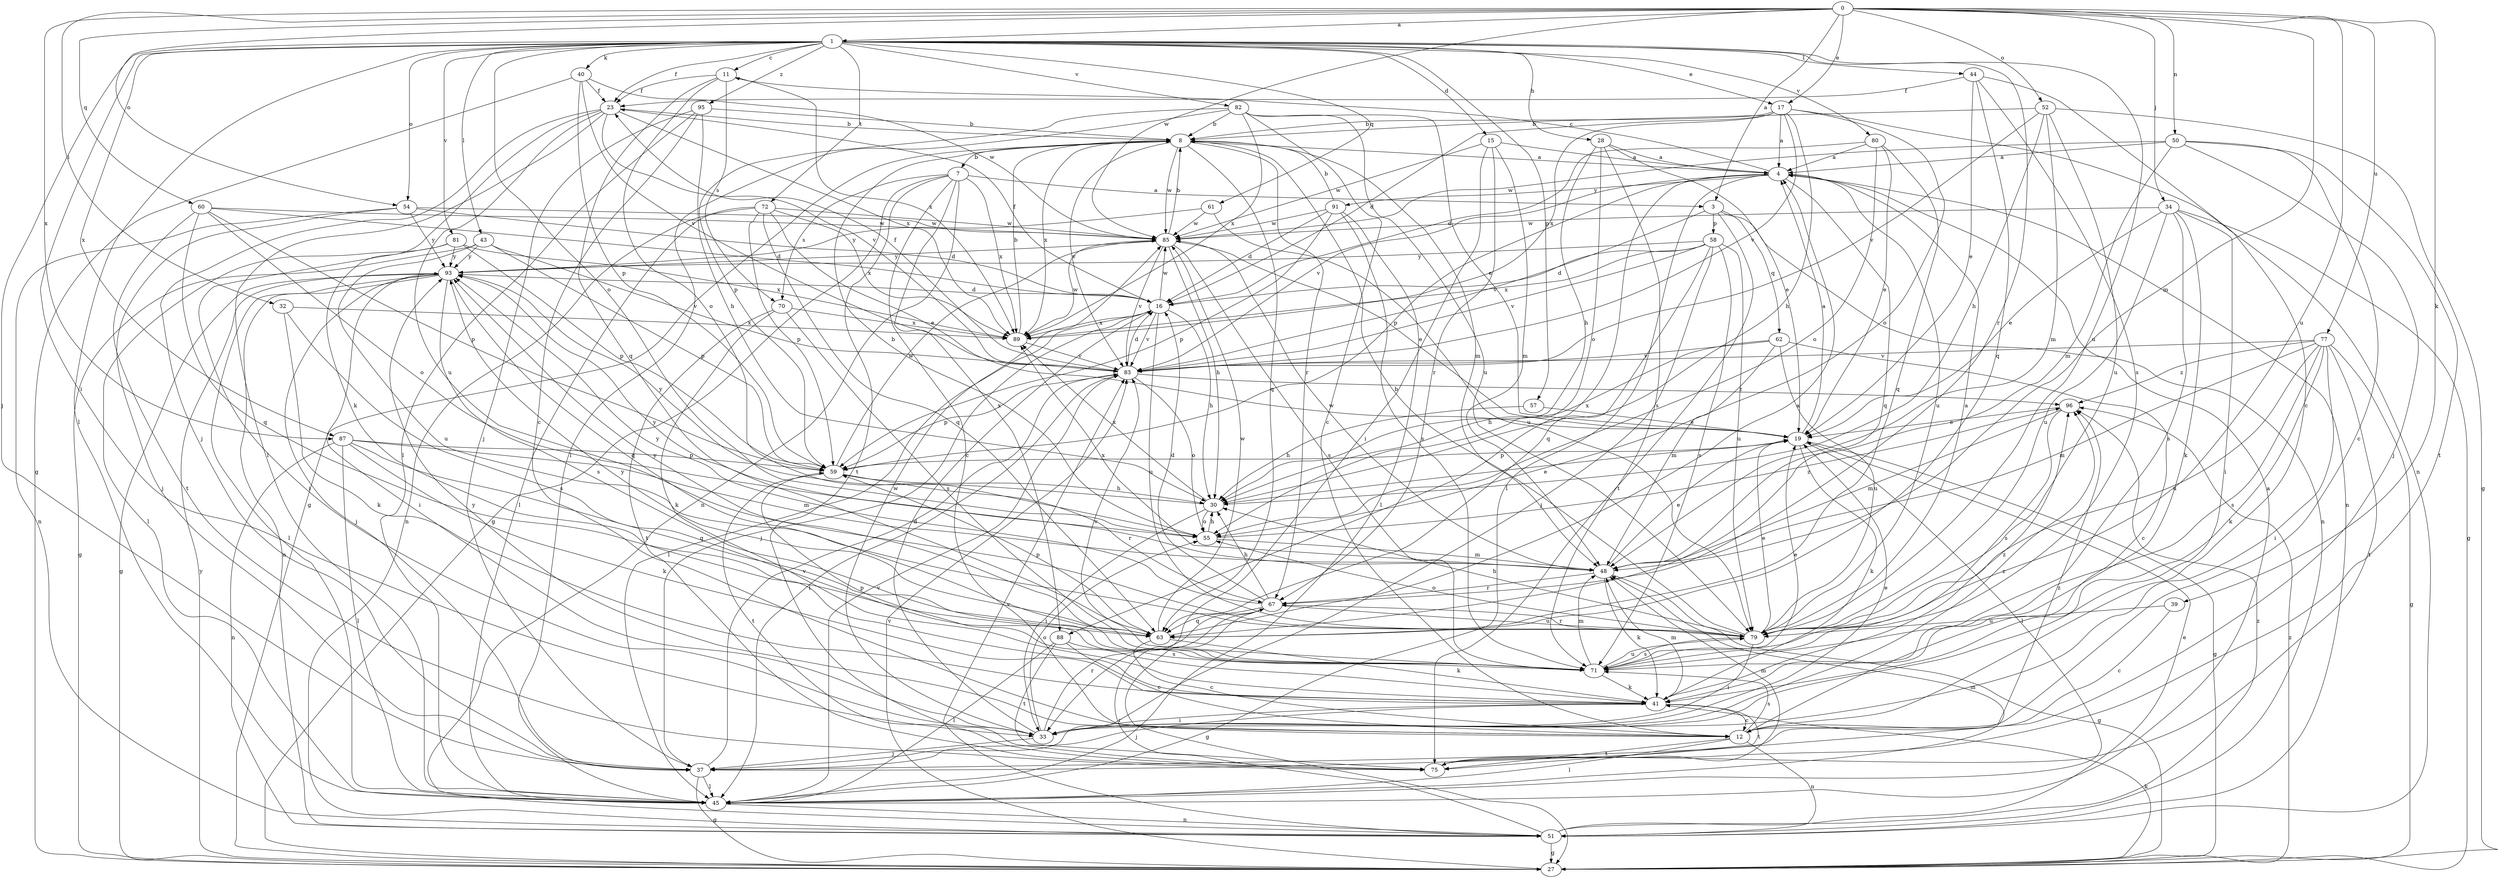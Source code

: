 strict digraph  {
0;
1;
3;
4;
7;
8;
11;
12;
15;
16;
17;
19;
23;
27;
28;
30;
32;
33;
34;
37;
39;
40;
41;
43;
44;
45;
48;
50;
51;
52;
54;
55;
57;
58;
59;
60;
61;
62;
63;
67;
70;
71;
72;
75;
77;
79;
80;
81;
82;
83;
85;
87;
88;
89;
91;
93;
95;
96;
0 -> 1  [label=a];
0 -> 3  [label=a];
0 -> 17  [label=e];
0 -> 32  [label=i];
0 -> 34  [label=j];
0 -> 39  [label=k];
0 -> 48  [label=m];
0 -> 50  [label=n];
0 -> 52  [label=o];
0 -> 54  [label=o];
0 -> 60  [label=q];
0 -> 77  [label=u];
0 -> 79  [label=u];
0 -> 85  [label=w];
0 -> 87  [label=x];
1 -> 11  [label=c];
1 -> 15  [label=d];
1 -> 17  [label=e];
1 -> 23  [label=f];
1 -> 28  [label=h];
1 -> 33  [label=i];
1 -> 37  [label=j];
1 -> 40  [label=k];
1 -> 43  [label=l];
1 -> 44  [label=l];
1 -> 45  [label=l];
1 -> 54  [label=o];
1 -> 55  [label=o];
1 -> 57  [label=p];
1 -> 61  [label=q];
1 -> 67  [label=r];
1 -> 72  [label=t];
1 -> 79  [label=u];
1 -> 80  [label=v];
1 -> 81  [label=v];
1 -> 82  [label=v];
1 -> 87  [label=x];
1 -> 95  [label=z];
3 -> 51  [label=n];
3 -> 58  [label=p];
3 -> 62  [label=q];
3 -> 75  [label=t];
3 -> 83  [label=v];
4 -> 11  [label=c];
4 -> 45  [label=l];
4 -> 51  [label=n];
4 -> 59  [label=p];
4 -> 63  [label=q];
4 -> 79  [label=u];
4 -> 83  [label=v];
4 -> 88  [label=x];
4 -> 91  [label=y];
7 -> 3  [label=a];
7 -> 12  [label=c];
7 -> 27  [label=g];
7 -> 51  [label=n];
7 -> 70  [label=s];
7 -> 75  [label=t];
7 -> 88  [label=x];
7 -> 89  [label=x];
8 -> 4  [label=a];
8 -> 7  [label=b];
8 -> 27  [label=g];
8 -> 48  [label=m];
8 -> 63  [label=q];
8 -> 67  [label=r];
8 -> 83  [label=v];
8 -> 85  [label=w];
8 -> 89  [label=x];
11 -> 23  [label=f];
11 -> 55  [label=o];
11 -> 63  [label=q];
11 -> 70  [label=s];
11 -> 89  [label=x];
12 -> 45  [label=l];
12 -> 51  [label=n];
12 -> 71  [label=s];
12 -> 75  [label=t];
12 -> 93  [label=y];
15 -> 4  [label=a];
15 -> 33  [label=i];
15 -> 48  [label=m];
15 -> 67  [label=r];
15 -> 85  [label=w];
16 -> 23  [label=f];
16 -> 30  [label=h];
16 -> 37  [label=j];
16 -> 45  [label=l];
16 -> 79  [label=u];
16 -> 83  [label=v];
16 -> 85  [label=w];
16 -> 89  [label=x];
17 -> 4  [label=a];
17 -> 8  [label=b];
17 -> 16  [label=d];
17 -> 30  [label=h];
17 -> 51  [label=n];
17 -> 55  [label=o];
17 -> 83  [label=v];
17 -> 89  [label=x];
19 -> 4  [label=a];
19 -> 27  [label=g];
19 -> 41  [label=k];
19 -> 45  [label=l];
19 -> 59  [label=p];
23 -> 8  [label=b];
23 -> 37  [label=j];
23 -> 41  [label=k];
23 -> 45  [label=l];
23 -> 79  [label=u];
23 -> 83  [label=v];
23 -> 89  [label=x];
27 -> 41  [label=k];
27 -> 83  [label=v];
27 -> 93  [label=y];
27 -> 96  [label=z];
28 -> 4  [label=a];
28 -> 19  [label=e];
28 -> 30  [label=h];
28 -> 55  [label=o];
28 -> 71  [label=s];
30 -> 19  [label=e];
30 -> 33  [label=i];
30 -> 55  [label=o];
30 -> 89  [label=x];
30 -> 93  [label=y];
32 -> 41  [label=k];
32 -> 71  [label=s];
32 -> 89  [label=x];
33 -> 16  [label=d];
33 -> 19  [label=e];
33 -> 37  [label=j];
33 -> 55  [label=o];
33 -> 67  [label=r];
33 -> 85  [label=w];
33 -> 96  [label=z];
34 -> 19  [label=e];
34 -> 27  [label=g];
34 -> 33  [label=i];
34 -> 41  [label=k];
34 -> 71  [label=s];
34 -> 79  [label=u];
34 -> 85  [label=w];
37 -> 27  [label=g];
37 -> 45  [label=l];
37 -> 83  [label=v];
37 -> 96  [label=z];
39 -> 12  [label=c];
39 -> 79  [label=u];
40 -> 23  [label=f];
40 -> 27  [label=g];
40 -> 59  [label=p];
40 -> 83  [label=v];
40 -> 85  [label=w];
41 -> 12  [label=c];
41 -> 33  [label=i];
41 -> 37  [label=j];
41 -> 48  [label=m];
41 -> 59  [label=p];
41 -> 75  [label=t];
41 -> 96  [label=z];
43 -> 27  [label=g];
43 -> 59  [label=p];
43 -> 79  [label=u];
43 -> 83  [label=v];
43 -> 93  [label=y];
44 -> 12  [label=c];
44 -> 19  [label=e];
44 -> 23  [label=f];
44 -> 63  [label=q];
44 -> 71  [label=s];
45 -> 4  [label=a];
45 -> 48  [label=m];
45 -> 51  [label=n];
45 -> 83  [label=v];
48 -> 19  [label=e];
48 -> 27  [label=g];
48 -> 41  [label=k];
48 -> 67  [label=r];
48 -> 85  [label=w];
48 -> 89  [label=x];
48 -> 93  [label=y];
50 -> 4  [label=a];
50 -> 12  [label=c];
50 -> 37  [label=j];
50 -> 48  [label=m];
50 -> 75  [label=t];
50 -> 85  [label=w];
51 -> 19  [label=e];
51 -> 27  [label=g];
51 -> 67  [label=r];
51 -> 83  [label=v];
51 -> 96  [label=z];
52 -> 8  [label=b];
52 -> 27  [label=g];
52 -> 30  [label=h];
52 -> 48  [label=m];
52 -> 79  [label=u];
52 -> 83  [label=v];
54 -> 16  [label=d];
54 -> 37  [label=j];
54 -> 51  [label=n];
54 -> 85  [label=w];
54 -> 93  [label=y];
55 -> 8  [label=b];
55 -> 30  [label=h];
55 -> 48  [label=m];
55 -> 96  [label=z];
57 -> 19  [label=e];
57 -> 30  [label=h];
58 -> 16  [label=d];
58 -> 37  [label=j];
58 -> 63  [label=q];
58 -> 71  [label=s];
58 -> 79  [label=u];
58 -> 83  [label=v];
58 -> 89  [label=x];
58 -> 93  [label=y];
59 -> 30  [label=h];
59 -> 67  [label=r];
59 -> 75  [label=t];
59 -> 85  [label=w];
60 -> 16  [label=d];
60 -> 55  [label=o];
60 -> 59  [label=p];
60 -> 63  [label=q];
60 -> 75  [label=t];
60 -> 85  [label=w];
61 -> 79  [label=u];
61 -> 85  [label=w];
61 -> 93  [label=y];
62 -> 12  [label=c];
62 -> 30  [label=h];
62 -> 48  [label=m];
62 -> 79  [label=u];
62 -> 83  [label=v];
63 -> 4  [label=a];
63 -> 12  [label=c];
63 -> 41  [label=k];
63 -> 59  [label=p];
63 -> 85  [label=w];
63 -> 93  [label=y];
67 -> 16  [label=d];
67 -> 27  [label=g];
67 -> 30  [label=h];
67 -> 63  [label=q];
67 -> 79  [label=u];
67 -> 93  [label=y];
70 -> 41  [label=k];
70 -> 71  [label=s];
70 -> 75  [label=t];
70 -> 89  [label=x];
71 -> 19  [label=e];
71 -> 41  [label=k];
71 -> 48  [label=m];
71 -> 79  [label=u];
71 -> 83  [label=v];
71 -> 93  [label=y];
72 -> 19  [label=e];
72 -> 45  [label=l];
72 -> 51  [label=n];
72 -> 59  [label=p];
72 -> 63  [label=q];
72 -> 85  [label=w];
72 -> 89  [label=x];
75 -> 48  [label=m];
77 -> 27  [label=g];
77 -> 33  [label=i];
77 -> 41  [label=k];
77 -> 48  [label=m];
77 -> 71  [label=s];
77 -> 75  [label=t];
77 -> 79  [label=u];
77 -> 83  [label=v];
77 -> 96  [label=z];
79 -> 4  [label=a];
79 -> 8  [label=b];
79 -> 19  [label=e];
79 -> 30  [label=h];
79 -> 33  [label=i];
79 -> 55  [label=o];
79 -> 67  [label=r];
79 -> 71  [label=s];
80 -> 4  [label=a];
80 -> 16  [label=d];
80 -> 19  [label=e];
80 -> 55  [label=o];
80 -> 63  [label=q];
81 -> 33  [label=i];
81 -> 45  [label=l];
81 -> 59  [label=p];
81 -> 89  [label=x];
81 -> 93  [label=y];
82 -> 8  [label=b];
82 -> 12  [label=c];
82 -> 19  [label=e];
82 -> 45  [label=l];
82 -> 59  [label=p];
82 -> 79  [label=u];
82 -> 89  [label=x];
83 -> 16  [label=d];
83 -> 23  [label=f];
83 -> 45  [label=l];
83 -> 55  [label=o];
83 -> 59  [label=p];
83 -> 96  [label=z];
85 -> 8  [label=b];
85 -> 19  [label=e];
85 -> 30  [label=h];
85 -> 71  [label=s];
85 -> 83  [label=v];
85 -> 93  [label=y];
87 -> 41  [label=k];
87 -> 45  [label=l];
87 -> 48  [label=m];
87 -> 51  [label=n];
87 -> 59  [label=p];
87 -> 63  [label=q];
88 -> 12  [label=c];
88 -> 45  [label=l];
88 -> 71  [label=s];
88 -> 75  [label=t];
89 -> 8  [label=b];
89 -> 83  [label=v];
89 -> 85  [label=w];
91 -> 8  [label=b];
91 -> 16  [label=d];
91 -> 45  [label=l];
91 -> 59  [label=p];
91 -> 71  [label=s];
91 -> 85  [label=w];
93 -> 16  [label=d];
93 -> 27  [label=g];
93 -> 33  [label=i];
93 -> 37  [label=j];
93 -> 45  [label=l];
93 -> 51  [label=n];
93 -> 63  [label=q];
93 -> 71  [label=s];
95 -> 8  [label=b];
95 -> 12  [label=c];
95 -> 30  [label=h];
95 -> 37  [label=j];
95 -> 45  [label=l];
96 -> 19  [label=e];
96 -> 48  [label=m];
96 -> 71  [label=s];
}
